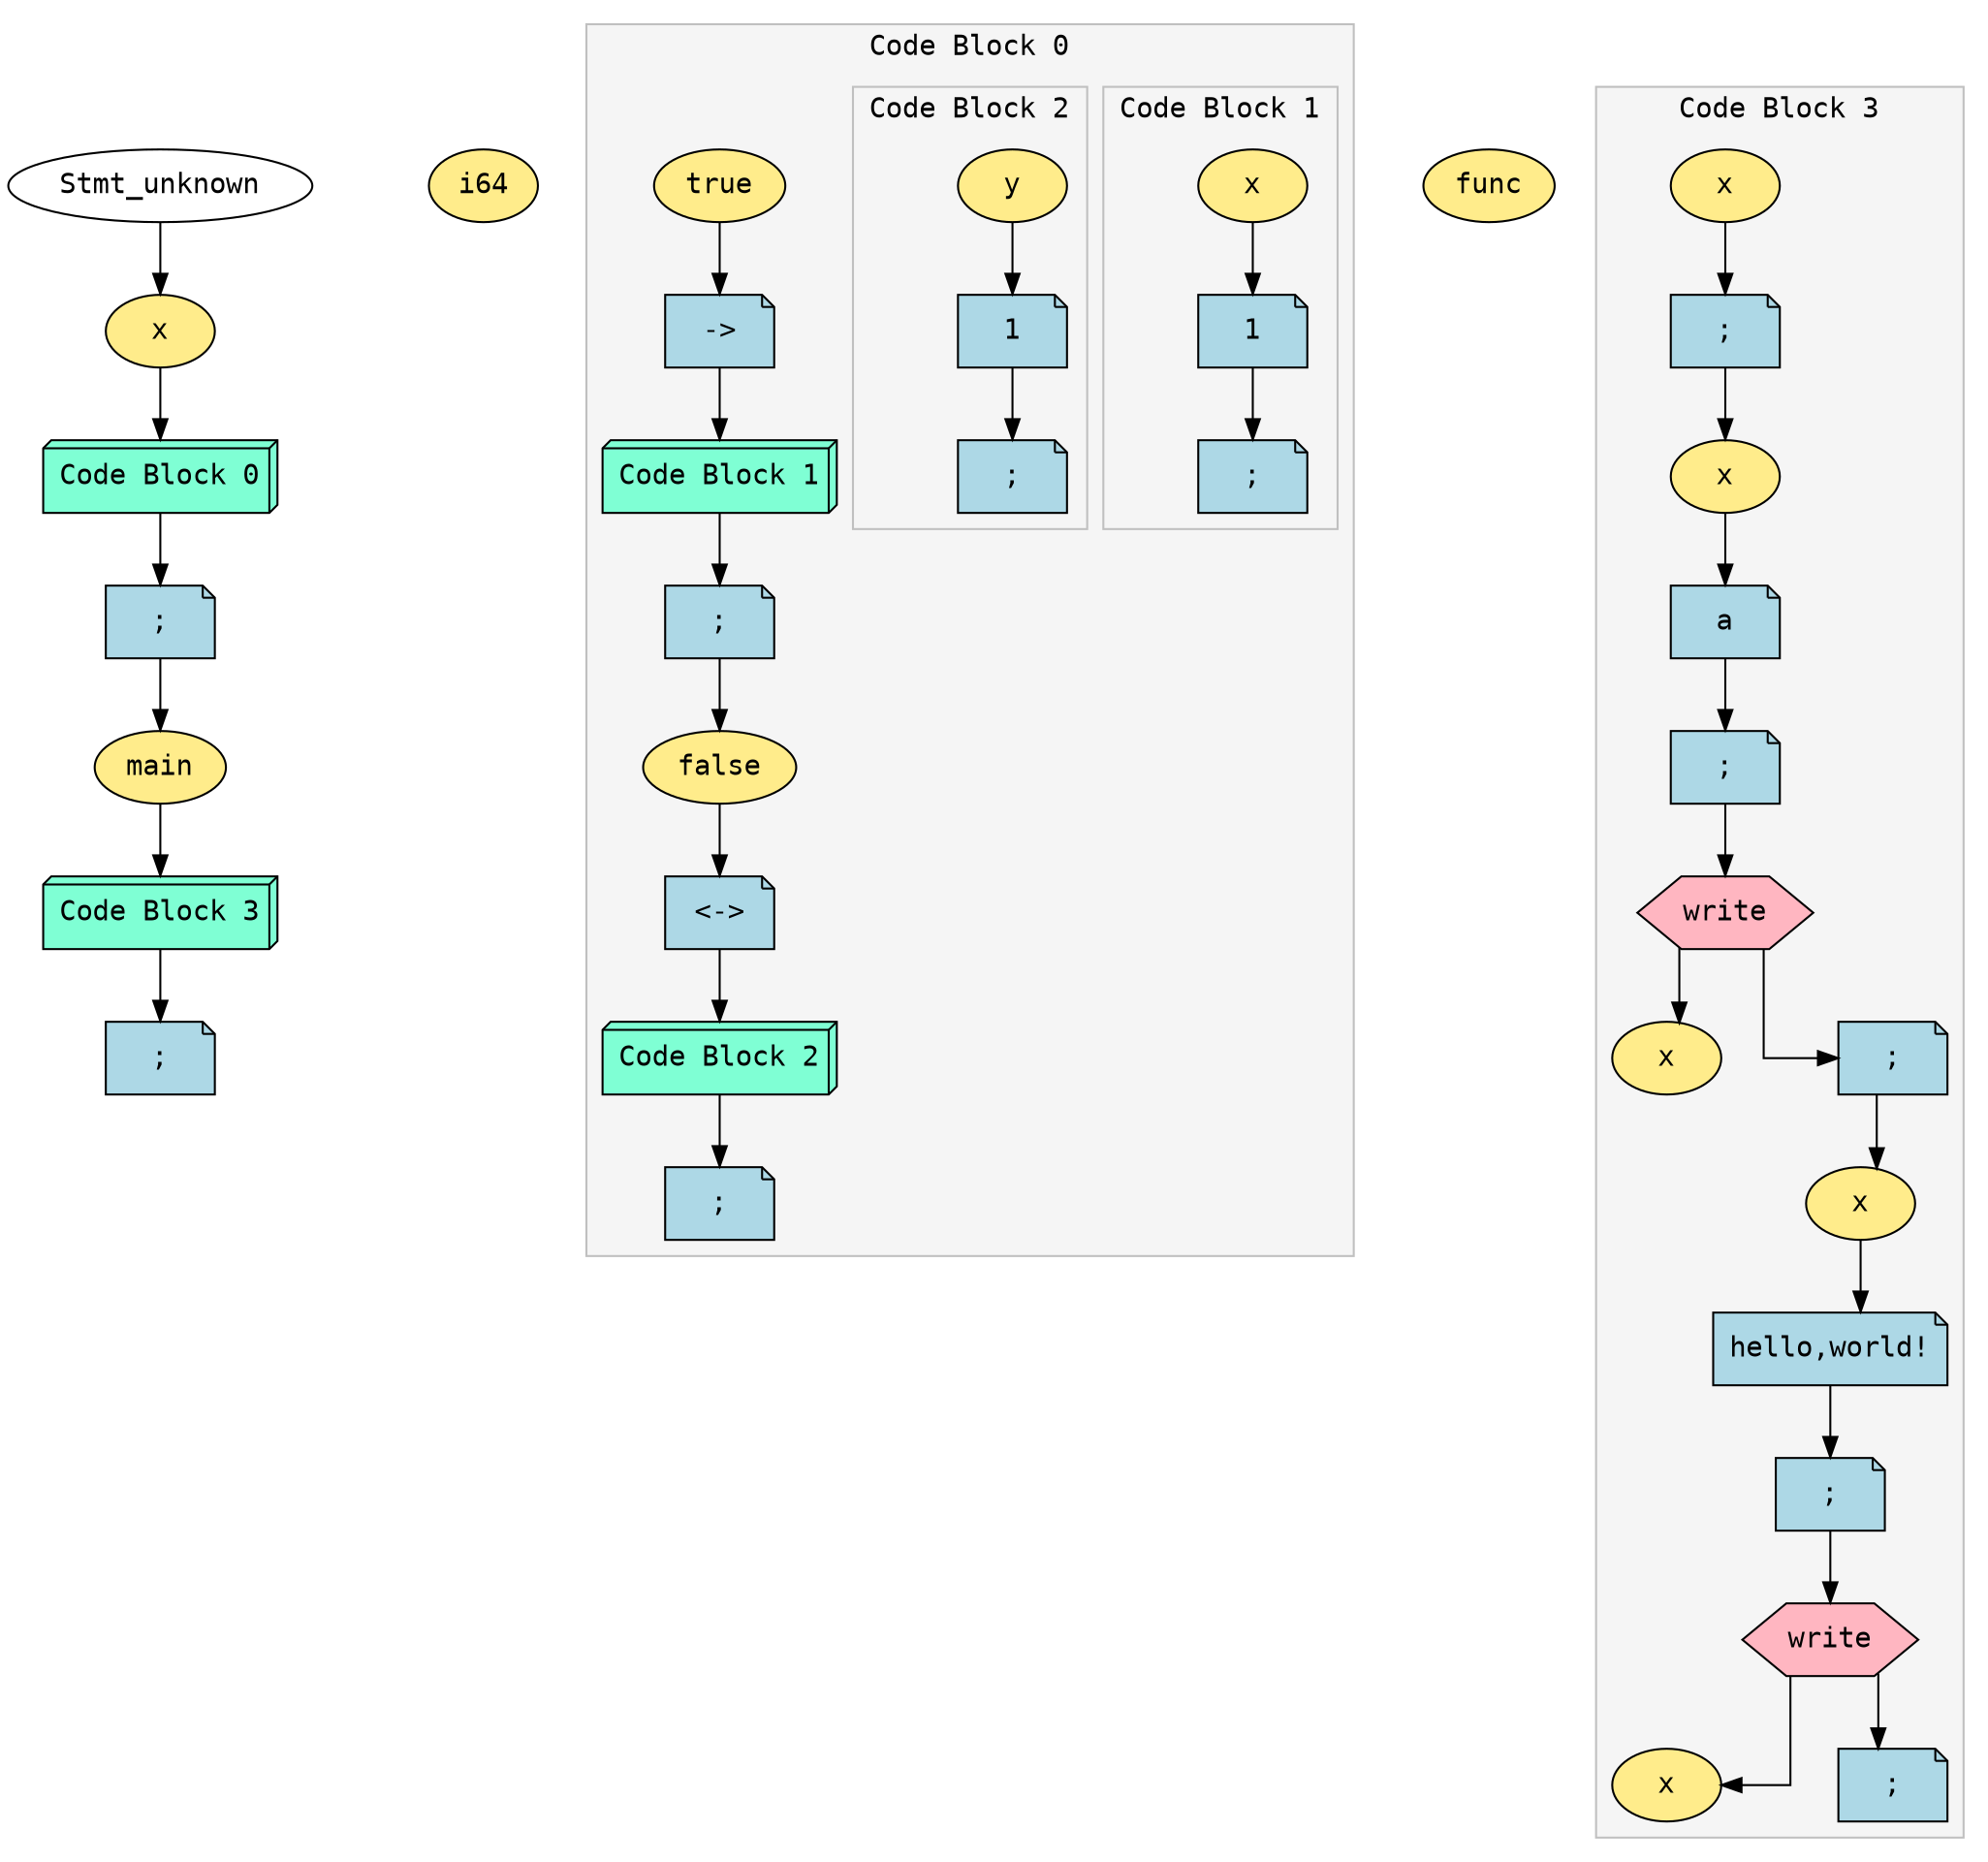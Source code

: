 digraph AST {
  splines=ortho;
  nodesep=0.8;
  ranksep=0.5;
  node [fontname="Courier"];
  Expr_0 [label="Stmt_unknown"];
  Expr_1 [shape=ellipse style=filled fillcolor=lightgoldenrod1 fontname="Courier" label="x"];
  Expr_2 [shape=ellipse style=filled fillcolor=lightgoldenrod1 fontname="Courier" label="i64"];
  Expr_0 -> Expr_1;
  subgraph cluster_3 {
    label="Code Block 0";
    style=filled;
    color=gray;
    fillcolor=whitesmoke;
    fontname="Courier";
  Expr_4 [shape=ellipse style=filled fillcolor=lightgoldenrod1 fontname="Courier" label="true"];
  Expr_5 [shape=note style=filled fillcolor=lightblue fontname="Courier" label="->"];
  Expr_4 -> Expr_5;
  subgraph cluster_7 {
    label="Code Block 1";
    style=filled;
    color=gray;
    fillcolor=whitesmoke;
    fontname="Courier";
  Expr_8 [shape=ellipse style=filled fillcolor=lightgoldenrod1 fontname="Courier" label="x"];
  Expr_9 [shape=note style=filled fillcolor=lightblue fontname="Courier" label="1"];
  Expr_8 -> Expr_9;
  Expr_10 [shape=note style=filled fillcolor=lightblue fontname="Courier" label=";"];
  Expr_9 -> Expr_10;
  }
  Expr_7 [shape=box3d style=filled fillcolor=aquamarine fontname="Courier" label="Code Block 1"];
  Expr_5 -> Expr_7;
  Expr_11 [shape=note style=filled fillcolor=lightblue fontname="Courier" label=";"];
  Expr_7 -> Expr_11;
  Expr_12 [shape=ellipse style=filled fillcolor=lightgoldenrod1 fontname="Courier" label="false"];
  Expr_11 -> Expr_12;
  Expr_13 [shape=note style=filled fillcolor=lightblue fontname="Courier" label="<->"];
  Expr_12 -> Expr_13;
  subgraph cluster_15 {
    label="Code Block 2";
    style=filled;
    color=gray;
    fillcolor=whitesmoke;
    fontname="Courier";
  Expr_16 [shape=ellipse style=filled fillcolor=lightgoldenrod1 fontname="Courier" label="y"];
  Expr_17 [shape=note style=filled fillcolor=lightblue fontname="Courier" label="1"];
  Expr_16 -> Expr_17;
  Expr_18 [shape=note style=filled fillcolor=lightblue fontname="Courier" label=";"];
  Expr_17 -> Expr_18;
  }
  Expr_15 [shape=box3d style=filled fillcolor=aquamarine fontname="Courier" label="Code Block 2"];
  Expr_13 -> Expr_15;
  Expr_19 [shape=note style=filled fillcolor=lightblue fontname="Courier" label=";"];
  Expr_15 -> Expr_19;
  }
  Expr_3 [shape=box3d style=filled fillcolor=aquamarine fontname="Courier" label="Code Block 0"];
  Expr_1 -> Expr_3;
  Expr_20 [shape=note style=filled fillcolor=lightblue fontname="Courier" label=";"];
  Expr_3 -> Expr_20;
  Expr_21 [shape=ellipse style=filled fillcolor=lightgoldenrod1 fontname="Courier" label="main"];
  Expr_22 [shape=ellipse style=filled fillcolor=lightgoldenrod1 fontname="Courier" label="func"];
  Expr_20 -> Expr_21;
  subgraph cluster_23 {
    label="Code Block 3";
    style=filled;
    color=gray;
    fillcolor=whitesmoke;
    fontname="Courier";
  Expr_24 [shape=ellipse style=filled fillcolor=lightgoldenrod1 fontname="Courier" label="x"];
  Expr_25 [shape=ellipse style=filled fillcolor=lightgoldenrod1 fontname="Courier" label="char"];
  Expr_25 [shape=note style=filled fillcolor=lightblue fontname="Courier" label=";"];
  Expr_24 -> Expr_25;
  Expr_26 [shape=ellipse style=filled fillcolor=lightgoldenrod1 fontname="Courier" label="x"];
  Expr_25 -> Expr_26;
  Expr_27 [shape=note style=filled fillcolor=lightblue fontname="Courier" label="a"];
  Expr_26 -> Expr_27;
  Expr_28 [shape=note style=filled fillcolor=lightblue fontname="Courier" label=";"];
  Expr_27 -> Expr_28;
  Expr_29 [shape=hexagon style=filled fillcolor=lightpink fontname="Courier" label="write"];
  Expr_30 [shape=ellipse style=filled fillcolor=lightgoldenrod1 fontname="Courier" label="x"];
  Expr_29 -> Expr_30;
  Expr_28 -> Expr_29;
  Expr_31 [shape=note style=filled fillcolor=lightblue fontname="Courier" label=";"];
  Expr_29 -> Expr_31;
  Expr_32 [shape=ellipse style=filled fillcolor=lightgoldenrod1 fontname="Courier" label="x"];
  Expr_33 [shape=ellipse style=filled fillcolor=lightgoldenrod1 fontname="Courier" label="str"];
  Expr_31 -> Expr_32;
  Expr_33 [shape=note style=filled fillcolor=lightblue fontname="Courier" label="hello,world!"];
  Expr_32 -> Expr_33;
  Expr_34 [shape=note style=filled fillcolor=lightblue fontname="Courier" label=";"];
  Expr_33 -> Expr_34;
  Expr_35 [shape=hexagon style=filled fillcolor=lightpink fontname="Courier" label="write"];
  Expr_36 [shape=ellipse style=filled fillcolor=lightgoldenrod1 fontname="Courier" label="x"];
  Expr_35 -> Expr_36;
  Expr_34 -> Expr_35;
  Expr_37 [shape=note style=filled fillcolor=lightblue fontname="Courier" label=";"];
  Expr_35 -> Expr_37;
  }
  Expr_23 [shape=box3d style=filled fillcolor=aquamarine fontname="Courier" label="Code Block 3"];
  Expr_21 -> Expr_23;
  Expr_38 [shape=note style=filled fillcolor=lightblue fontname="Courier" label=";"];
  Expr_23 -> Expr_38;
}
